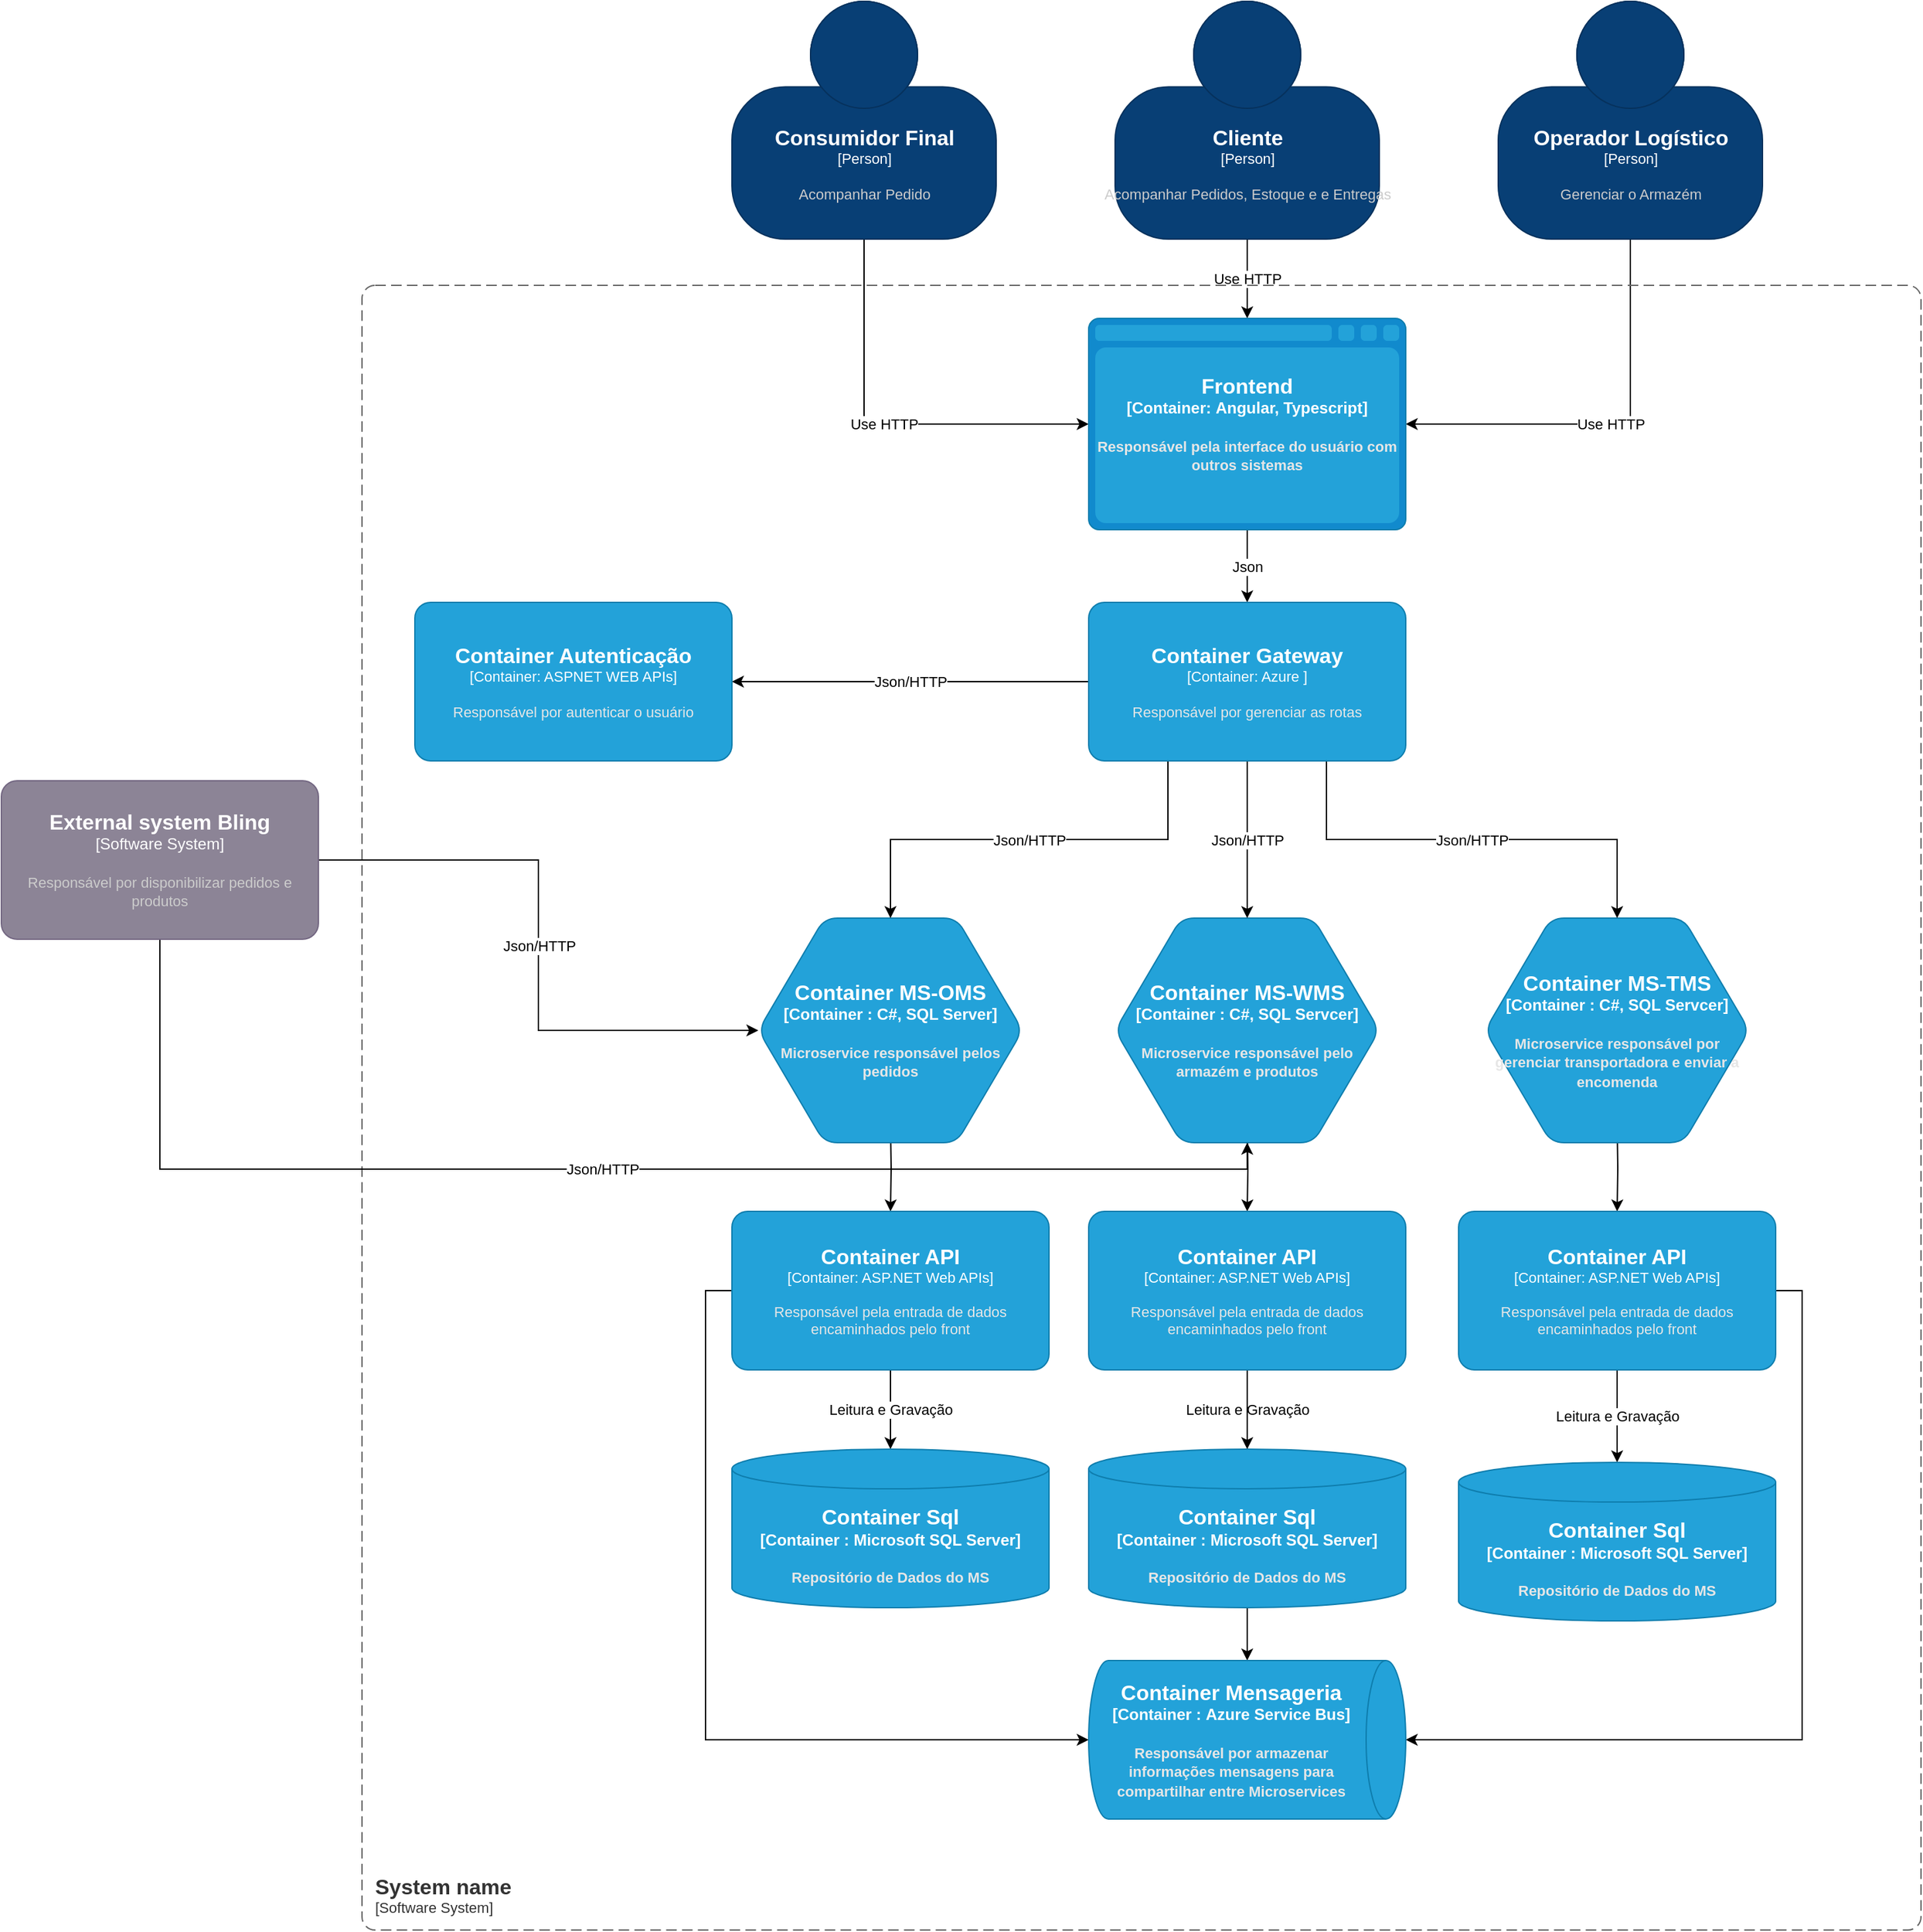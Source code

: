 <mxfile version="20.2.3" type="device"><diagram id="Npx5NkhpnFANAFormZQi" name="Página-1"><mxGraphModel dx="2905" dy="988" grid="1" gridSize="10" guides="1" tooltips="1" connect="1" arrows="1" fold="1" page="1" pageScale="1" pageWidth="827" pageHeight="1169" math="0" shadow="0"><root><mxCell id="0"/><mxCell id="1" parent="0"/><mxCell id="5JBbRGQFm3y6kwBUi-v2-6" value="Use HTTP" style="edgeStyle=orthogonalEdgeStyle;rounded=0;orthogonalLoop=1;jettySize=auto;html=1;exitX=0.5;exitY=1;exitDx=0;exitDy=0;exitPerimeter=0;entryX=0;entryY=0.5;entryDx=0;entryDy=0;entryPerimeter=0;" edge="1" parent="1" source="5JBbRGQFm3y6kwBUi-v2-1" target="5JBbRGQFm3y6kwBUi-v2-4"><mxGeometry relative="1" as="geometry"/></mxCell><object placeholders="1" c4Name="Consumidor Final" c4Type="Person" c4Description="Acompanhar Pedido" label="&lt;font style=&quot;font-size: 16px&quot;&gt;&lt;b&gt;%c4Name%&lt;/b&gt;&lt;/font&gt;&lt;div&gt;[%c4Type%]&lt;/div&gt;&lt;br&gt;&lt;div&gt;&lt;font style=&quot;font-size: 11px&quot;&gt;&lt;font color=&quot;#cccccc&quot;&gt;%c4Description%&lt;/font&gt;&lt;/div&gt;" id="5JBbRGQFm3y6kwBUi-v2-1"><mxCell style="html=1;fontSize=11;dashed=0;whitespace=wrap;fillColor=#083F75;strokeColor=#06315C;fontColor=#ffffff;shape=mxgraph.c4.person2;align=center;metaEdit=1;points=[[0.5,0,0],[1,0.5,0],[1,0.75,0],[0.75,1,0],[0.5,1,0],[0.25,1,0],[0,0.75,0],[0,0.5,0]];resizable=0;" vertex="1" parent="1"><mxGeometry x="20" y="10" width="200" height="180" as="geometry"/></mxCell></object><mxCell id="5JBbRGQFm3y6kwBUi-v2-5" value="Use HTTP" style="edgeStyle=orthogonalEdgeStyle;rounded=0;orthogonalLoop=1;jettySize=auto;html=1;" edge="1" parent="1" source="5JBbRGQFm3y6kwBUi-v2-2" target="5JBbRGQFm3y6kwBUi-v2-4"><mxGeometry relative="1" as="geometry"/></mxCell><object placeholders="1" c4Name="Cliente" c4Type="Person" c4Description="Acompanhar Pedidos, Estoque e e Entregas" label="&lt;font style=&quot;font-size: 16px&quot;&gt;&lt;b&gt;%c4Name%&lt;/b&gt;&lt;/font&gt;&lt;div&gt;[%c4Type%]&lt;/div&gt;&lt;br&gt;&lt;div&gt;&lt;font style=&quot;font-size: 11px&quot;&gt;&lt;font color=&quot;#cccccc&quot;&gt;%c4Description%&lt;/font&gt;&lt;/div&gt;" id="5JBbRGQFm3y6kwBUi-v2-2"><mxCell style="html=1;fontSize=11;dashed=0;whitespace=wrap;fillColor=#083F75;strokeColor=#06315C;fontColor=#ffffff;shape=mxgraph.c4.person2;align=center;metaEdit=1;points=[[0.5,0,0],[1,0.5,0],[1,0.75,0],[0.75,1,0],[0.5,1,0],[0.25,1,0],[0,0.75,0],[0,0.5,0]];resizable=0;" vertex="1" parent="1"><mxGeometry x="310" y="10" width="200" height="180" as="geometry"/></mxCell></object><mxCell id="5JBbRGQFm3y6kwBUi-v2-7" value="Use HTTP" style="edgeStyle=orthogonalEdgeStyle;rounded=0;orthogonalLoop=1;jettySize=auto;html=1;entryX=1;entryY=0.5;entryDx=0;entryDy=0;entryPerimeter=0;exitX=0.5;exitY=1;exitDx=0;exitDy=0;exitPerimeter=0;" edge="1" parent="1" source="5JBbRGQFm3y6kwBUi-v2-3" target="5JBbRGQFm3y6kwBUi-v2-4"><mxGeometry relative="1" as="geometry"/></mxCell><object placeholders="1" c4Name="Operador Logístico" c4Type="Person" c4Description="Gerenciar o Armazém" label="&lt;font style=&quot;font-size: 16px&quot;&gt;&lt;b&gt;%c4Name%&lt;/b&gt;&lt;/font&gt;&lt;div&gt;[%c4Type%]&lt;/div&gt;&lt;br&gt;&lt;div&gt;&lt;font style=&quot;font-size: 11px&quot;&gt;&lt;font color=&quot;#cccccc&quot;&gt;%c4Description%&lt;/font&gt;&lt;/div&gt;" id="5JBbRGQFm3y6kwBUi-v2-3"><mxCell style="html=1;fontSize=11;dashed=0;whitespace=wrap;fillColor=#083F75;strokeColor=#06315C;fontColor=#ffffff;shape=mxgraph.c4.person2;align=center;metaEdit=1;points=[[0.5,0,0],[1,0.5,0],[1,0.75,0],[0.75,1,0],[0.5,1,0],[0.25,1,0],[0,0.75,0],[0,0.5,0]];resizable=0;" vertex="1" parent="1"><mxGeometry x="600" y="10" width="200" height="180" as="geometry"/></mxCell></object><mxCell id="5JBbRGQFm3y6kwBUi-v2-13" value="Json" style="edgeStyle=orthogonalEdgeStyle;rounded=0;orthogonalLoop=1;jettySize=auto;html=1;" edge="1" parent="1" source="5JBbRGQFm3y6kwBUi-v2-4" target="5JBbRGQFm3y6kwBUi-v2-12"><mxGeometry relative="1" as="geometry"/></mxCell><object placeholders="1" c4Type="Frontend" c4Container="Container" c4Technology="Angular, Typescript" c4Description="Responsável pela interface do usuário com outros sistemas" label="&lt;font style=&quot;font-size: 16px&quot;&gt;&lt;b&gt;%c4Type%&lt;/font&gt;&lt;div&gt;[%c4Container%:&amp;nbsp;%c4Technology%]&lt;/div&gt;&lt;br&gt;&lt;div&gt;&lt;font style=&quot;font-size: 11px&quot;&gt;&lt;font color=&quot;#E6E6E6&quot;&gt;%c4Description%&lt;/font&gt;&lt;/div&gt;" id="5JBbRGQFm3y6kwBUi-v2-4"><mxCell style="shape=mxgraph.c4.webBrowserContainer;whiteSpace=wrap;html=1;boundedLbl=1;rounded=0;labelBackgroundColor=none;fillColor=#118ACD;fontSize=12;fontColor=#ffffff;align=center;strokeColor=#0E7DAD;metaEdit=1;points=[[0.5,0,0],[1,0.25,0],[1,0.5,0],[1,0.75,0],[0.5,1,0],[0,0.75,0],[0,0.5,0],[0,0.25,0]];resizable=0;" vertex="1" parent="1"><mxGeometry x="290" y="250" width="240" height="160" as="geometry"/></mxCell></object><object placeholders="1" c4Name="System name" c4Type="SystemScopeBoundary" c4Application="Software System" label="&lt;font style=&quot;font-size: 16px&quot;&gt;&lt;b&gt;&lt;div style=&quot;text-align: left&quot;&gt;%c4Name%&lt;/div&gt;&lt;/b&gt;&lt;/font&gt;&lt;div style=&quot;text-align: left&quot;&gt;[%c4Application%]&lt;/div&gt;" id="5JBbRGQFm3y6kwBUi-v2-8"><mxCell style="rounded=1;fontSize=11;whiteSpace=wrap;html=1;dashed=1;arcSize=20;fillColor=none;strokeColor=#666666;fontColor=#333333;labelBackgroundColor=none;align=left;verticalAlign=bottom;labelBorderColor=none;spacingTop=0;spacing=10;dashPattern=8 4;metaEdit=1;rotatable=0;perimeter=rectanglePerimeter;noLabel=0;labelPadding=0;allowArrows=0;connectable=0;expand=0;recursiveResize=0;editable=1;pointerEvents=0;absoluteArcSize=1;points=[[0.25,0,0],[0.5,0,0],[0.75,0,0],[1,0.25,0],[1,0.5,0],[1,0.75,0],[0.75,1,0],[0.5,1,0],[0.25,1,0],[0,0.75,0],[0,0.5,0],[0,0.25,0]];" vertex="1" parent="1"><mxGeometry x="-260" y="225" width="1180" height="1245" as="geometry"/></mxCell></object><mxCell id="5JBbRGQFm3y6kwBUi-v2-22" style="edgeStyle=orthogonalEdgeStyle;rounded=0;orthogonalLoop=1;jettySize=auto;html=1;entryX=0.5;entryY=0;entryDx=0;entryDy=0;entryPerimeter=0;" edge="1" parent="1" target="5JBbRGQFm3y6kwBUi-v2-18"><mxGeometry relative="1" as="geometry"><mxPoint x="140" y="860" as="sourcePoint"/></mxGeometry></mxCell><object placeholders="1" c4Type="Container MS-OMS" c4Container="Container " c4Technology="C#, SQL Server" c4Description="Microservice responsável pelos pedidos" label="&lt;font style=&quot;font-size: 16px&quot;&gt;&lt;b&gt;%c4Type%&lt;/font&gt;&lt;div&gt;[%c4Container%:&amp;nbsp;%c4Technology%]&lt;/div&gt;&lt;br&gt;&lt;div&gt;&lt;font style=&quot;font-size: 11px&quot;&gt;&lt;font color=&quot;#E6E6E6&quot;&gt;%c4Description%&lt;/font&gt;&lt;/div&gt;" id="5JBbRGQFm3y6kwBUi-v2-9"><mxCell style="shape=hexagon;size=50;perimeter=hexagonPerimeter2;whiteSpace=wrap;html=1;fixedSize=1;rounded=1;labelBackgroundColor=none;fillColor=#23A2D9;fontSize=12;fontColor=#ffffff;align=center;strokeColor=#0E7DAD;metaEdit=1;points=[[0.5,0,0],[1,0.25,0],[1,0.5,0],[1,0.75,0],[0.5,1,0],[0,0.75,0],[0,0.5,0],[0,0.25,0]];resizable=0;" vertex="1" parent="1"><mxGeometry x="40" y="704" width="200" height="170" as="geometry"/></mxCell></object><mxCell id="5JBbRGQFm3y6kwBUi-v2-31" style="edgeStyle=orthogonalEdgeStyle;rounded=0;orthogonalLoop=1;jettySize=auto;html=1;exitX=0.5;exitY=1;exitDx=0;exitDy=0;exitPerimeter=0;entryX=0.5;entryY=0;entryDx=0;entryDy=0;entryPerimeter=0;" edge="1" parent="1" target="5JBbRGQFm3y6kwBUi-v2-25"><mxGeometry relative="1" as="geometry"><mxPoint x="410" y="860" as="sourcePoint"/></mxGeometry></mxCell><object placeholders="1" c4Type="Container MS-WMS" c4Container="Container " c4Technology="C#, SQL Servcer" c4Description="Microservice responsável pelo armazém e produtos" label="&lt;font style=&quot;font-size: 16px&quot;&gt;&lt;b&gt;%c4Type%&lt;/font&gt;&lt;div&gt;[%c4Container%:&amp;nbsp;%c4Technology%]&lt;/div&gt;&lt;br&gt;&lt;div&gt;&lt;font style=&quot;font-size: 11px&quot;&gt;&lt;font color=&quot;#E6E6E6&quot;&gt;%c4Description%&lt;/font&gt;&lt;/div&gt;" id="5JBbRGQFm3y6kwBUi-v2-10"><mxCell style="shape=hexagon;size=50;perimeter=hexagonPerimeter2;whiteSpace=wrap;html=1;fixedSize=1;rounded=1;labelBackgroundColor=none;fillColor=#23A2D9;fontSize=12;fontColor=#ffffff;align=center;strokeColor=#0E7DAD;metaEdit=1;points=[[0.5,0,0],[1,0.25,0],[1,0.5,0],[1,0.75,0],[0.5,1,0],[0,0.75,0],[0,0.5,0],[0,0.25,0]];resizable=0;" vertex="1" parent="1"><mxGeometry x="310" y="704" width="200" height="170" as="geometry"/></mxCell></object><mxCell id="5JBbRGQFm3y6kwBUi-v2-30" style="edgeStyle=orthogonalEdgeStyle;rounded=0;orthogonalLoop=1;jettySize=auto;html=1;exitX=0.5;exitY=1;exitDx=0;exitDy=0;exitPerimeter=0;entryX=0.5;entryY=0;entryDx=0;entryDy=0;entryPerimeter=0;" edge="1" parent="1" target="5JBbRGQFm3y6kwBUi-v2-28"><mxGeometry relative="1" as="geometry"><mxPoint x="690" y="860" as="sourcePoint"/></mxGeometry></mxCell><object placeholders="1" c4Type="Container MS-TMS" c4Container="Container " c4Technology="C#, SQL Servcer" c4Description="Microservice responsável por gerenciar transportadora e enviar a encomenda" label="&lt;font style=&quot;font-size: 16px&quot;&gt;&lt;b&gt;%c4Type%&lt;/font&gt;&lt;div&gt;[%c4Container%:&amp;nbsp;%c4Technology%]&lt;/div&gt;&lt;br&gt;&lt;div&gt;&lt;font style=&quot;font-size: 11px&quot;&gt;&lt;font color=&quot;#E6E6E6&quot;&gt;%c4Description%&lt;/font&gt;&lt;/div&gt;" id="5JBbRGQFm3y6kwBUi-v2-11"><mxCell style="shape=hexagon;size=50;perimeter=hexagonPerimeter2;whiteSpace=wrap;html=1;fixedSize=1;rounded=1;labelBackgroundColor=none;fillColor=#23A2D9;fontSize=12;fontColor=#ffffff;align=center;strokeColor=#0E7DAD;metaEdit=1;points=[[0.5,0,0],[1,0.25,0],[1,0.5,0],[1,0.75,0],[0.5,1,0],[0,0.75,0],[0,0.5,0],[0,0.25,0]];resizable=0;" vertex="1" parent="1"><mxGeometry x="590" y="704" width="200" height="170" as="geometry"/></mxCell></object><mxCell id="5JBbRGQFm3y6kwBUi-v2-14" value="Json/HTTP" style="edgeStyle=orthogonalEdgeStyle;rounded=0;orthogonalLoop=1;jettySize=auto;html=1;exitX=0.25;exitY=1;exitDx=0;exitDy=0;exitPerimeter=0;entryX=0.5;entryY=0;entryDx=0;entryDy=0;entryPerimeter=0;" edge="1" parent="1" source="5JBbRGQFm3y6kwBUi-v2-12" target="5JBbRGQFm3y6kwBUi-v2-9"><mxGeometry relative="1" as="geometry"/></mxCell><mxCell id="5JBbRGQFm3y6kwBUi-v2-15" value="Json/HTTP" style="edgeStyle=orthogonalEdgeStyle;rounded=0;orthogonalLoop=1;jettySize=auto;html=1;exitX=0.5;exitY=1;exitDx=0;exitDy=0;exitPerimeter=0;entryX=0.5;entryY=0;entryDx=0;entryDy=0;entryPerimeter=0;" edge="1" parent="1" source="5JBbRGQFm3y6kwBUi-v2-12" target="5JBbRGQFm3y6kwBUi-v2-10"><mxGeometry relative="1" as="geometry"/></mxCell><mxCell id="5JBbRGQFm3y6kwBUi-v2-16" value="Json/HTTP" style="edgeStyle=orthogonalEdgeStyle;rounded=0;orthogonalLoop=1;jettySize=auto;html=1;exitX=0.75;exitY=1;exitDx=0;exitDy=0;exitPerimeter=0;entryX=0.5;entryY=0;entryDx=0;entryDy=0;entryPerimeter=0;" edge="1" parent="1" source="5JBbRGQFm3y6kwBUi-v2-12" target="5JBbRGQFm3y6kwBUi-v2-11"><mxGeometry relative="1" as="geometry"/></mxCell><mxCell id="5JBbRGQFm3y6kwBUi-v2-37" value="Json/HTTP" style="edgeStyle=orthogonalEdgeStyle;rounded=0;orthogonalLoop=1;jettySize=auto;html=1;exitX=0;exitY=0.5;exitDx=0;exitDy=0;exitPerimeter=0;entryX=1;entryY=0.5;entryDx=0;entryDy=0;entryPerimeter=0;" edge="1" parent="1" source="5JBbRGQFm3y6kwBUi-v2-12" target="5JBbRGQFm3y6kwBUi-v2-36"><mxGeometry relative="1" as="geometry"/></mxCell><object placeholders="1" c4Name="Container Gateway" c4Type="Container" c4Technology="Azure " c4Description="Responsável por gerenciar as rotas" label="&lt;font style=&quot;font-size: 16px&quot;&gt;&lt;b&gt;%c4Name%&lt;/b&gt;&lt;/font&gt;&lt;div&gt;[%c4Type%: %c4Technology%]&lt;/div&gt;&lt;br&gt;&lt;div&gt;&lt;font style=&quot;font-size: 11px&quot;&gt;&lt;font color=&quot;#E6E6E6&quot;&gt;%c4Description%&lt;/font&gt;&lt;/div&gt;" id="5JBbRGQFm3y6kwBUi-v2-12"><mxCell style="rounded=1;whiteSpace=wrap;html=1;fontSize=11;labelBackgroundColor=none;fillColor=#23A2D9;fontColor=#ffffff;align=center;arcSize=10;strokeColor=#0E7DAD;metaEdit=1;resizable=0;points=[[0.25,0,0],[0.5,0,0],[0.75,0,0],[1,0.25,0],[1,0.5,0],[1,0.75,0],[0.75,1,0],[0.5,1,0],[0.25,1,0],[0,0.75,0],[0,0.5,0],[0,0.25,0]];" vertex="1" parent="1"><mxGeometry x="290" y="465" width="240" height="120" as="geometry"/></mxCell></object><mxCell id="5JBbRGQFm3y6kwBUi-v2-23" value="Leitura e Gravação" style="edgeStyle=orthogonalEdgeStyle;rounded=0;orthogonalLoop=1;jettySize=auto;html=1;exitX=0.5;exitY=1;exitDx=0;exitDy=0;exitPerimeter=0;" edge="1" parent="1" source="5JBbRGQFm3y6kwBUi-v2-18" target="5JBbRGQFm3y6kwBUi-v2-20"><mxGeometry relative="1" as="geometry"/></mxCell><mxCell id="5JBbRGQFm3y6kwBUi-v2-38" style="edgeStyle=orthogonalEdgeStyle;rounded=0;orthogonalLoop=1;jettySize=auto;html=1;exitX=0;exitY=0.5;exitDx=0;exitDy=0;exitPerimeter=0;entryX=0.5;entryY=1;entryDx=0;entryDy=0;entryPerimeter=0;" edge="1" parent="1" source="5JBbRGQFm3y6kwBUi-v2-18" target="5JBbRGQFm3y6kwBUi-v2-32"><mxGeometry relative="1" as="geometry"/></mxCell><object placeholders="1" c4Name="Container API" c4Type="Container" c4Technology="ASP.NET Web APIs" c4Description="Responsável pela entrada de dados encaminhados pelo front" label="&lt;font style=&quot;font-size: 16px&quot;&gt;&lt;b&gt;%c4Name%&lt;/b&gt;&lt;/font&gt;&lt;div&gt;[%c4Type%: %c4Technology%]&lt;/div&gt;&lt;br&gt;&lt;div&gt;&lt;font style=&quot;font-size: 11px&quot;&gt;&lt;font color=&quot;#E6E6E6&quot;&gt;%c4Description%&lt;/font&gt;&lt;/div&gt;" id="5JBbRGQFm3y6kwBUi-v2-18"><mxCell style="rounded=1;whiteSpace=wrap;html=1;fontSize=11;labelBackgroundColor=none;fillColor=#23A2D9;fontColor=#ffffff;align=center;arcSize=10;strokeColor=#0E7DAD;metaEdit=1;resizable=0;points=[[0.25,0,0],[0.5,0,0],[0.75,0,0],[1,0.25,0],[1,0.5,0],[1,0.75,0],[0.75,1,0],[0.5,1,0],[0.25,1,0],[0,0.75,0],[0,0.5,0],[0,0.25,0]];" vertex="1" parent="1"><mxGeometry x="20" y="926" width="240" height="120" as="geometry"/></mxCell></object><object placeholders="1" c4Type="Container Sql" c4Container="Container " c4Technology="Microsoft SQL Server" c4Description="Repositório de Dados do MS" label="&lt;font style=&quot;font-size: 16px&quot;&gt;&lt;b&gt;%c4Type%&lt;/font&gt;&lt;div&gt;[%c4Container%:&amp;nbsp;%c4Technology%]&lt;/div&gt;&lt;br&gt;&lt;div&gt;&lt;font style=&quot;font-size: 11px&quot;&gt;&lt;font color=&quot;#E6E6E6&quot;&gt;%c4Description%&lt;/font&gt;&lt;/div&gt;" id="5JBbRGQFm3y6kwBUi-v2-20"><mxCell style="shape=cylinder3;size=15;whiteSpace=wrap;html=1;boundedLbl=1;rounded=0;labelBackgroundColor=none;fillColor=#23A2D9;fontSize=12;fontColor=#ffffff;align=center;strokeColor=#0E7DAD;metaEdit=1;points=[[0.5,0,0],[1,0.25,0],[1,0.5,0],[1,0.75,0],[0.5,1,0],[0,0.75,0],[0,0.5,0],[0,0.25,0]];resizable=0;" vertex="1" parent="1"><mxGeometry x="20" y="1106" width="240" height="120" as="geometry"/></mxCell></object><mxCell id="5JBbRGQFm3y6kwBUi-v2-24" value="Leitura e Gravação" style="edgeStyle=orthogonalEdgeStyle;rounded=0;orthogonalLoop=1;jettySize=auto;html=1;exitX=0.5;exitY=1;exitDx=0;exitDy=0;exitPerimeter=0;" edge="1" source="5JBbRGQFm3y6kwBUi-v2-25" target="5JBbRGQFm3y6kwBUi-v2-26" parent="1"><mxGeometry relative="1" as="geometry"/></mxCell><mxCell id="5JBbRGQFm3y6kwBUi-v2-39" style="edgeStyle=orthogonalEdgeStyle;rounded=0;orthogonalLoop=1;jettySize=auto;html=1;exitX=0.5;exitY=1;exitDx=0;exitDy=0;exitPerimeter=0;entryX=0;entryY=0.5;entryDx=0;entryDy=0;entryPerimeter=0;" edge="1" parent="1" source="5JBbRGQFm3y6kwBUi-v2-25" target="5JBbRGQFm3y6kwBUi-v2-32"><mxGeometry relative="1" as="geometry"/></mxCell><object placeholders="1" c4Name="Container API" c4Type="Container" c4Technology="ASP.NET Web APIs" c4Description="Responsável pela entrada de dados encaminhados pelo front" label="&lt;font style=&quot;font-size: 16px&quot;&gt;&lt;b&gt;%c4Name%&lt;/b&gt;&lt;/font&gt;&lt;div&gt;[%c4Type%: %c4Technology%]&lt;/div&gt;&lt;br&gt;&lt;div&gt;&lt;font style=&quot;font-size: 11px&quot;&gt;&lt;font color=&quot;#E6E6E6&quot;&gt;%c4Description%&lt;/font&gt;&lt;/div&gt;" id="5JBbRGQFm3y6kwBUi-v2-25"><mxCell style="rounded=1;whiteSpace=wrap;html=1;fontSize=11;labelBackgroundColor=none;fillColor=#23A2D9;fontColor=#ffffff;align=center;arcSize=10;strokeColor=#0E7DAD;metaEdit=1;resizable=0;points=[[0.25,0,0],[0.5,0,0],[0.75,0,0],[1,0.25,0],[1,0.5,0],[1,0.75,0],[0.75,1,0],[0.5,1,0],[0.25,1,0],[0,0.75,0],[0,0.5,0],[0,0.25,0]];" vertex="1" parent="1"><mxGeometry x="290" y="926" width="240" height="120" as="geometry"/></mxCell></object><object placeholders="1" c4Type="Container Sql" c4Container="Container " c4Technology="Microsoft SQL Server" c4Description="Repositório de Dados do MS" label="&lt;font style=&quot;font-size: 16px&quot;&gt;&lt;b&gt;%c4Type%&lt;/font&gt;&lt;div&gt;[%c4Container%:&amp;nbsp;%c4Technology%]&lt;/div&gt;&lt;br&gt;&lt;div&gt;&lt;font style=&quot;font-size: 11px&quot;&gt;&lt;font color=&quot;#E6E6E6&quot;&gt;%c4Description%&lt;/font&gt;&lt;/div&gt;" id="5JBbRGQFm3y6kwBUi-v2-26"><mxCell style="shape=cylinder3;size=15;whiteSpace=wrap;html=1;boundedLbl=1;rounded=0;labelBackgroundColor=none;fillColor=#23A2D9;fontSize=12;fontColor=#ffffff;align=center;strokeColor=#0E7DAD;metaEdit=1;points=[[0.5,0,0],[1,0.25,0],[1,0.5,0],[1,0.75,0],[0.5,1,0],[0,0.75,0],[0,0.5,0],[0,0.25,0]];resizable=0;" vertex="1" parent="1"><mxGeometry x="290" y="1106" width="240" height="120" as="geometry"/></mxCell></object><mxCell id="5JBbRGQFm3y6kwBUi-v2-27" value="Leitura e Gravação" style="edgeStyle=orthogonalEdgeStyle;rounded=0;orthogonalLoop=1;jettySize=auto;html=1;exitX=0.5;exitY=1;exitDx=0;exitDy=0;exitPerimeter=0;" edge="1" source="5JBbRGQFm3y6kwBUi-v2-28" target="5JBbRGQFm3y6kwBUi-v2-29" parent="1"><mxGeometry relative="1" as="geometry"/></mxCell><mxCell id="5JBbRGQFm3y6kwBUi-v2-40" style="edgeStyle=orthogonalEdgeStyle;rounded=0;orthogonalLoop=1;jettySize=auto;html=1;exitX=1;exitY=0.5;exitDx=0;exitDy=0;exitPerimeter=0;entryX=0.5;entryY=0;entryDx=0;entryDy=0;entryPerimeter=0;" edge="1" parent="1" source="5JBbRGQFm3y6kwBUi-v2-28" target="5JBbRGQFm3y6kwBUi-v2-32"><mxGeometry relative="1" as="geometry"/></mxCell><object placeholders="1" c4Name="Container API" c4Type="Container" c4Technology="ASP.NET Web APIs" c4Description="Responsável pela entrada de dados encaminhados pelo front" label="&lt;font style=&quot;font-size: 16px&quot;&gt;&lt;b&gt;%c4Name%&lt;/b&gt;&lt;/font&gt;&lt;div&gt;[%c4Type%: %c4Technology%]&lt;/div&gt;&lt;br&gt;&lt;div&gt;&lt;font style=&quot;font-size: 11px&quot;&gt;&lt;font color=&quot;#E6E6E6&quot;&gt;%c4Description%&lt;/font&gt;&lt;/div&gt;" id="5JBbRGQFm3y6kwBUi-v2-28"><mxCell style="rounded=1;whiteSpace=wrap;html=1;fontSize=11;labelBackgroundColor=none;fillColor=#23A2D9;fontColor=#ffffff;align=center;arcSize=10;strokeColor=#0E7DAD;metaEdit=1;resizable=0;points=[[0.25,0,0],[0.5,0,0],[0.75,0,0],[1,0.25,0],[1,0.5,0],[1,0.75,0],[0.75,1,0],[0.5,1,0],[0.25,1,0],[0,0.75,0],[0,0.5,0],[0,0.25,0]];" vertex="1" parent="1"><mxGeometry x="570" y="926" width="240" height="120" as="geometry"/></mxCell></object><object placeholders="1" c4Type="Container Sql" c4Container="Container " c4Technology="Microsoft SQL Server" c4Description="Repositório de Dados do MS" label="&lt;font style=&quot;font-size: 16px&quot;&gt;&lt;b&gt;%c4Type%&lt;/font&gt;&lt;div&gt;[%c4Container%:&amp;nbsp;%c4Technology%]&lt;/div&gt;&lt;br&gt;&lt;div&gt;&lt;font style=&quot;font-size: 11px&quot;&gt;&lt;font color=&quot;#E6E6E6&quot;&gt;%c4Description%&lt;/font&gt;&lt;/div&gt;" id="5JBbRGQFm3y6kwBUi-v2-29"><mxCell style="shape=cylinder3;size=15;whiteSpace=wrap;html=1;boundedLbl=1;rounded=0;labelBackgroundColor=none;fillColor=#23A2D9;fontSize=12;fontColor=#ffffff;align=center;strokeColor=#0E7DAD;metaEdit=1;points=[[0.5,0,0],[1,0.25,0],[1,0.5,0],[1,0.75,0],[0.5,1,0],[0,0.75,0],[0,0.5,0],[0,0.25,0]];resizable=0;" vertex="1" parent="1"><mxGeometry x="570" y="1116" width="240" height="120" as="geometry"/></mxCell></object><object placeholders="1" c4Type="Container Mensageria" c4Container="Container " c4Technology="Azure Service Bus" c4Description="Responsável por armazenar informações mensagens para compartilhar entre Microservices" label="&lt;font style=&quot;font-size: 16px&quot;&gt;&lt;b&gt;%c4Type%&lt;/font&gt;&lt;div&gt;[%c4Container%:&amp;nbsp;%c4Technology%]&lt;/div&gt;&lt;br&gt;&lt;div&gt;&lt;font style=&quot;font-size: 11px&quot;&gt;&lt;font color=&quot;#E6E6E6&quot;&gt;%c4Description%&lt;/font&gt;&lt;/div&gt;" id="5JBbRGQFm3y6kwBUi-v2-32"><mxCell style="shape=cylinder3;size=15;direction=south;whiteSpace=wrap;html=1;boundedLbl=1;rounded=0;labelBackgroundColor=none;fillColor=#23A2D9;fontSize=12;fontColor=#ffffff;align=center;strokeColor=#0E7DAD;metaEdit=1;points=[[0.5,0,0],[1,0.25,0],[1,0.5,0],[1,0.75,0],[0.5,1,0],[0,0.75,0],[0,0.5,0],[0,0.25,0]];resizable=0;" vertex="1" parent="1"><mxGeometry x="290" y="1266" width="240" height="120" as="geometry"/></mxCell></object><object placeholders="1" c4Name="Container Autenticação" c4Type="Container" c4Technology="ASPNET WEB APIs" c4Description="Responsável por autenticar o usuário" label="&lt;font style=&quot;font-size: 16px&quot;&gt;&lt;b&gt;%c4Name%&lt;/b&gt;&lt;/font&gt;&lt;div&gt;[%c4Type%: %c4Technology%]&lt;/div&gt;&lt;br&gt;&lt;div&gt;&lt;font style=&quot;font-size: 11px&quot;&gt;&lt;font color=&quot;#E6E6E6&quot;&gt;%c4Description%&lt;/font&gt;&lt;/div&gt;" id="5JBbRGQFm3y6kwBUi-v2-36"><mxCell style="rounded=1;whiteSpace=wrap;html=1;fontSize=11;labelBackgroundColor=none;fillColor=#23A2D9;fontColor=#ffffff;align=center;arcSize=10;strokeColor=#0E7DAD;metaEdit=1;resizable=0;points=[[0.25,0,0],[0.5,0,0],[0.75,0,0],[1,0.25,0],[1,0.5,0],[1,0.75,0],[0.75,1,0],[0.5,1,0],[0.25,1,0],[0,0.75,0],[0,0.5,0],[0,0.25,0]];" vertex="1" parent="1"><mxGeometry x="-220" y="465" width="240" height="120" as="geometry"/></mxCell></object><mxCell id="5JBbRGQFm3y6kwBUi-v2-43" value="Json/HTTP" style="edgeStyle=orthogonalEdgeStyle;rounded=0;orthogonalLoop=1;jettySize=auto;html=1;exitX=1;exitY=0.5;exitDx=0;exitDy=0;exitPerimeter=0;entryX=0;entryY=0.5;entryDx=0;entryDy=0;entryPerimeter=0;" edge="1" parent="1" source="5JBbRGQFm3y6kwBUi-v2-42" target="5JBbRGQFm3y6kwBUi-v2-9"><mxGeometry relative="1" as="geometry"/></mxCell><mxCell id="5JBbRGQFm3y6kwBUi-v2-44" value="Json/HTTP" style="edgeStyle=orthogonalEdgeStyle;rounded=0;orthogonalLoop=1;jettySize=auto;html=1;exitX=0.5;exitY=1;exitDx=0;exitDy=0;exitPerimeter=0;entryX=0.5;entryY=1;entryDx=0;entryDy=0;entryPerimeter=0;" edge="1" parent="1" source="5JBbRGQFm3y6kwBUi-v2-42" target="5JBbRGQFm3y6kwBUi-v2-10"><mxGeometry relative="1" as="geometry"/></mxCell><object placeholders="1" c4Name="External system Bling" c4Type="Software System" c4Description="Responsável por disponibilizar pedidos e produtos" label="&lt;font style=&quot;font-size: 16px&quot;&gt;&lt;b&gt;%c4Name%&lt;/b&gt;&lt;/font&gt;&lt;div&gt;[%c4Type%]&lt;/div&gt;&lt;br&gt;&lt;div&gt;&lt;font style=&quot;font-size: 11px&quot;&gt;&lt;font color=&quot;#cccccc&quot;&gt;%c4Description%&lt;/font&gt;&lt;/div&gt;" id="5JBbRGQFm3y6kwBUi-v2-42"><mxCell style="rounded=1;whiteSpace=wrap;html=1;labelBackgroundColor=none;fillColor=#8C8496;fontColor=#ffffff;align=center;arcSize=10;strokeColor=#736782;metaEdit=1;resizable=0;points=[[0.25,0,0],[0.5,0,0],[0.75,0,0],[1,0.25,0],[1,0.5,0],[1,0.75,0],[0.75,1,0],[0.5,1,0],[0.25,1,0],[0,0.75,0],[0,0.5,0],[0,0.25,0]];" vertex="1" parent="1"><mxGeometry x="-533" y="600" width="240" height="120" as="geometry"/></mxCell></object></root></mxGraphModel></diagram></mxfile>